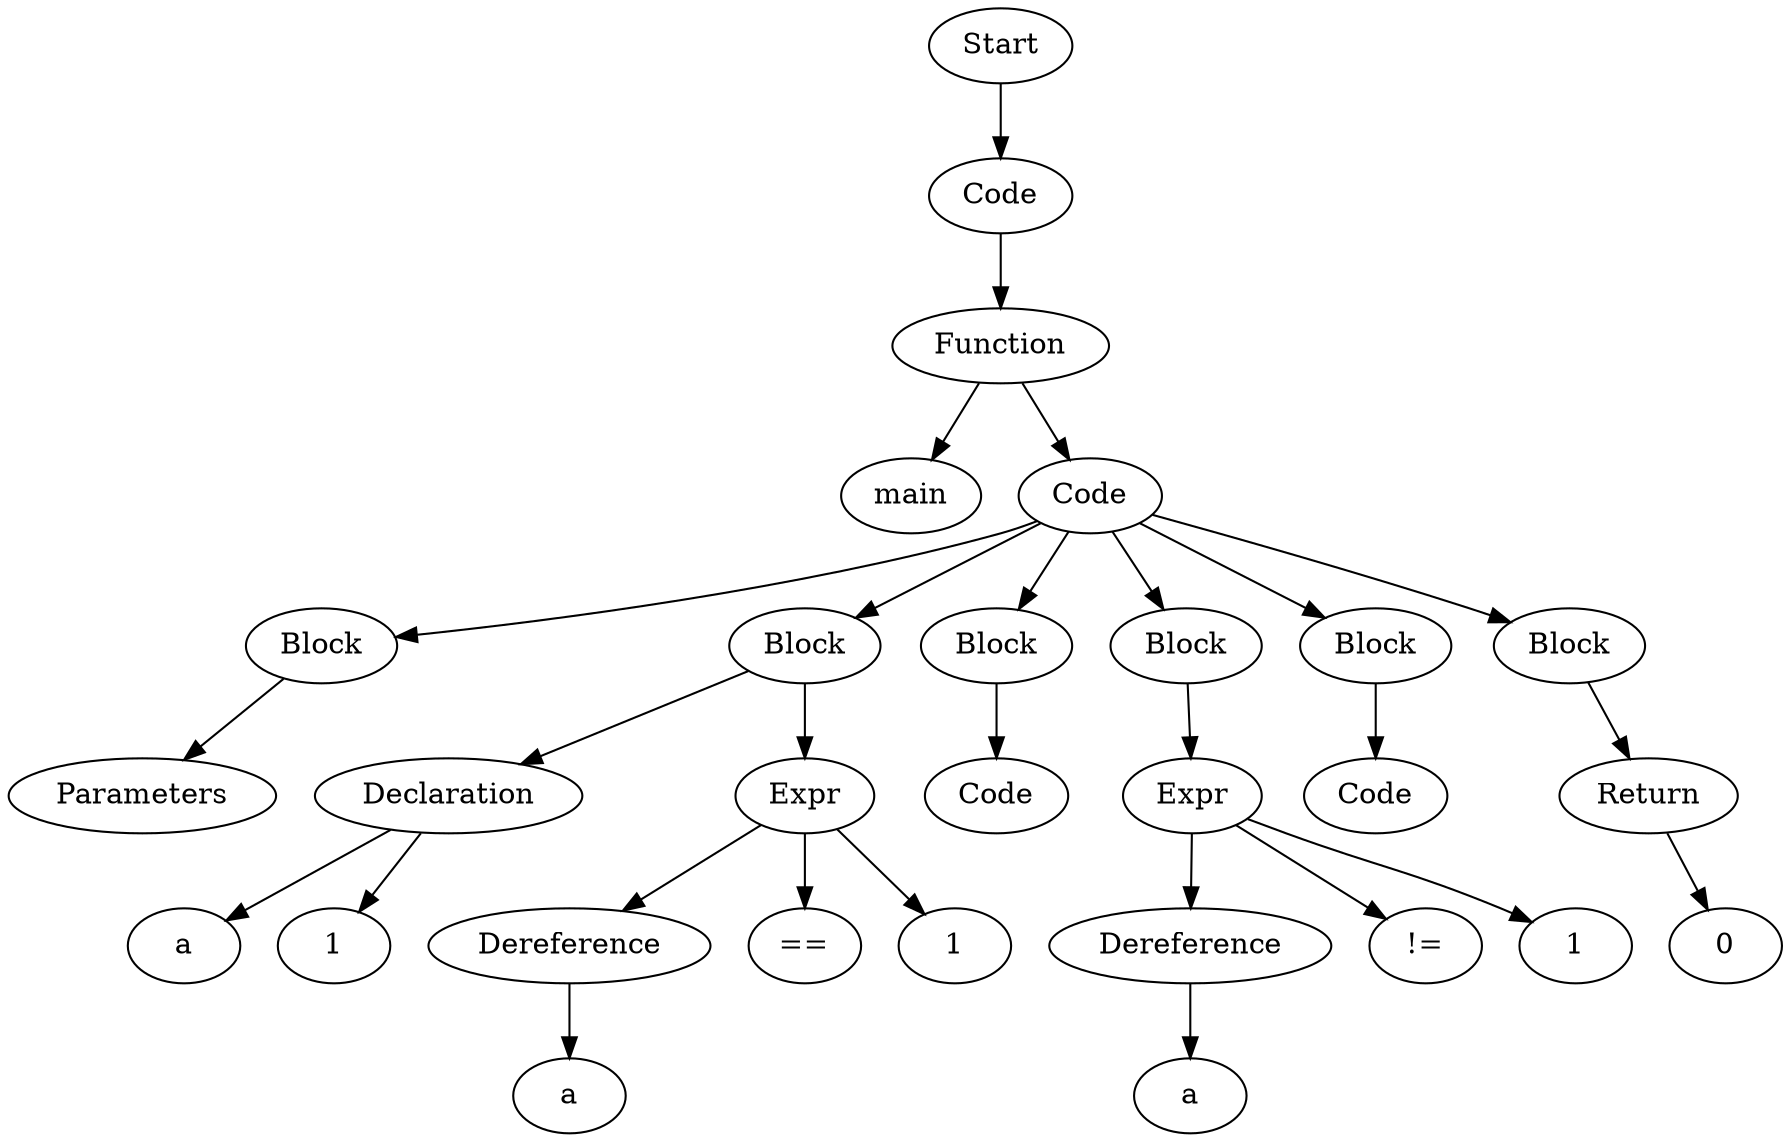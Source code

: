 digraph AST {
  "139136232606832" [label="Start"];
  "139136232606832" -> "139136232612640";
  "139136232612640" [label="Code"];
  "139136232612640" -> "139136232612256";
  "139136232612256" [label="Function"];
  "139136232612256" -> "139136232616000";
  "139136232612256" -> "139136232605968";
  "139136232616000" [label="main"];
  "139136232605968" [label="Code"];
  "139136232605968" -> "139136232040160";
  "139136232605968" -> "139136232036608";
  "139136232605968" -> "139136232046016";
  "139136232605968" -> "139136232037424";
  "139136232605968" -> "139136232040592";
  "139136232605968" -> "139136232032576";
  "139136232040160" [label="Block"];
  "139136232040160" -> "139136232606688";
  "139136232606688" [label="Parameters"];
  "139136232036608" [label="Block"];
  "139136232036608" -> "139136232614032";
  "139136232036608" -> "139136232118672";
  "139136232614032" [label="Declaration"];
  "139136232614032" -> "139136232611872";
  "139136232614032" -> "139136232619504";
  "139136232611872" [label="a"];
  "139136232619504" [label="1"];
  "139136232118672" [label="Expr"];
  "139136232118672" -> "139136232041600";
  "139136232118672" -> "139136232116800";
  "139136232118672" -> "139136232125104";
  "139136232041600" [label="Dereference"];
  "139136232041600" -> "139136232126976";
  "139136232126976" [label="a"];
  "139136232116800" [label="=="];
  "139136232125104" [label="1"];
  "139136232046016" [label="Block"];
  "139136232046016" -> "139136232614704";
  "139136232614704" [label="Code"];
  "139136232037424" [label="Block"];
  "139136232037424" -> "139136232126736";
  "139136232126736" [label="Expr"];
  "139136232126736" -> "139136232033536";
  "139136232126736" -> "139136232118336";
  "139136232126736" -> "139136232112384";
  "139136232033536" [label="Dereference"];
  "139136232033536" -> "139136232122032";
  "139136232122032" [label="a"];
  "139136232118336" [label="!="];
  "139136232112384" [label="1"];
  "139136232040592" [label="Block"];
  "139136232040592" -> "139136232042032";
  "139136232042032" [label="Code"];
  "139136232032576" [label="Block"];
  "139136232032576" -> "139136232037328";
  "139136232037328" [label="Return"];
  "139136232037328" -> "139136232034160";
  "139136232034160" [label="0"];
}
